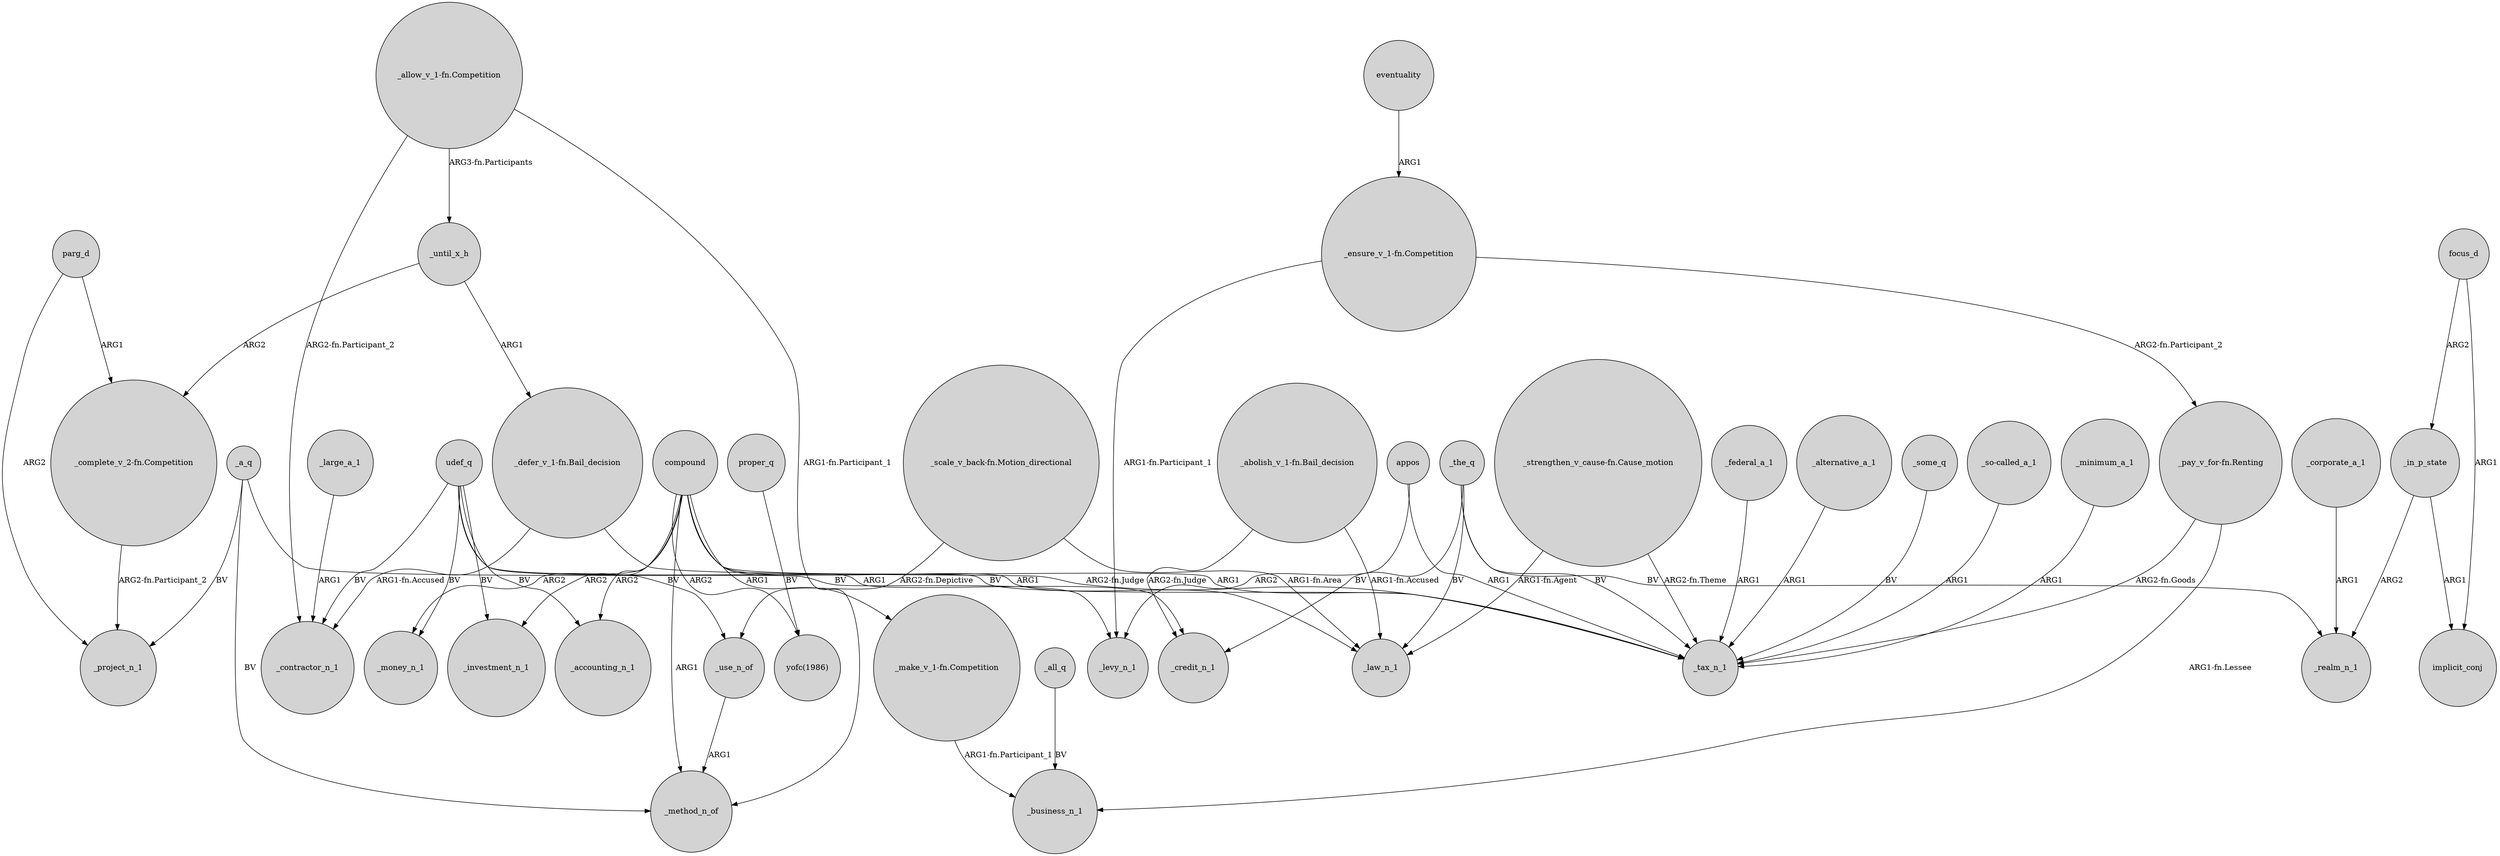 digraph {
	node [shape=circle style=filled]
	"_scale_v_back-fn.Motion_directional" -> _use_n_of [label="ARG2-fn.Depictive"]
	focus_d -> _in_p_state [label=ARG2]
	_in_p_state -> implicit_conj [label=ARG1]
	_a_q -> _project_n_1 [label=BV]
	proper_q -> "yofc(1986)" [label=BV]
	"_strengthen_v_cause-fn.Cause_motion" -> _law_n_1 [label="ARG1-fn.Agent"]
	appos -> _levy_n_1 [label=ARG2]
	compound -> _investment_n_1 [label=ARG2]
	"_pay_v_for-fn.Renting" -> _business_n_1 [label="ARG1-fn.Lessee"]
	"_make_v_1-fn.Competition" -> _business_n_1 [label="ARG1-fn.Participant_1"]
	udef_q -> _tax_n_1 [label=BV]
	_all_q -> _business_n_1 [label=BV]
	"_complete_v_2-fn.Competition" -> _project_n_1 [label="ARG2-fn.Participant_2"]
	_large_a_1 -> _contractor_n_1 [label=ARG1]
	_federal_a_1 -> _tax_n_1 [label=ARG1]
	compound -> "_make_v_1-fn.Competition" [label=ARG1]
	_the_q -> _credit_n_1 [label=BV]
	udef_q -> _contractor_n_1 [label=BV]
	_alternative_a_1 -> _tax_n_1 [label=ARG1]
	_some_q -> _tax_n_1 [label=BV]
	_until_x_h -> "_defer_v_1-fn.Bail_decision" [label=ARG1]
	_the_q -> _law_n_1 [label=BV]
	_use_n_of -> _method_n_of [label=ARG1]
	"_strengthen_v_cause-fn.Cause_motion" -> _tax_n_1 [label="ARG2-fn.Theme"]
	"_abolish_v_1-fn.Bail_decision" -> _law_n_1 [label="ARG1-fn.Accused"]
	_a_q -> _levy_n_1 [label=BV]
	_in_p_state -> _realm_n_1 [label=ARG2]
	"_defer_v_1-fn.Bail_decision" -> _tax_n_1 [label="ARG2-fn.Judge"]
	"_so-called_a_1" -> _tax_n_1 [label=ARG1]
	udef_q -> _money_n_1 [label=BV]
	_a_q -> _method_n_of [label=BV]
	compound -> _credit_n_1 [label=ARG1]
	"_scale_v_back-fn.Motion_directional" -> _law_n_1 [label="ARG1-fn.Area"]
	"_ensure_v_1-fn.Competition" -> _levy_n_1 [label="ARG1-fn.Participant_1"]
	"_ensure_v_1-fn.Competition" -> "_pay_v_for-fn.Renting" [label="ARG2-fn.Participant_2"]
	compound -> _tax_n_1 [label=ARG1]
	"_allow_v_1-fn.Competition" -> _contractor_n_1 [label="ARG2-fn.Participant_2"]
	"_defer_v_1-fn.Bail_decision" -> _contractor_n_1 [label="ARG1-fn.Accused"]
	compound -> _method_n_of [label=ARG1]
	"_abolish_v_1-fn.Bail_decision" -> _credit_n_1 [label="ARG2-fn.Judge"]
	_the_q -> _realm_n_1 [label=BV]
	compound -> _money_n_1 [label=ARG2]
	focus_d -> implicit_conj [label=ARG1]
	"_pay_v_for-fn.Renting" -> _tax_n_1 [label="ARG2-fn.Goods"]
	udef_q -> _investment_n_1 [label=BV]
	"_allow_v_1-fn.Competition" -> _until_x_h [label="ARG3-fn.Participants"]
	_the_q -> _tax_n_1 [label=BV]
	parg_d -> _project_n_1 [label=ARG2]
	compound -> "yofc(1986)" [label=ARG2]
	"_allow_v_1-fn.Competition" -> _method_n_of [label="ARG1-fn.Participant_1"]
	udef_q -> _use_n_of [label=BV]
	compound -> _law_n_1 [label=ARG1]
	parg_d -> "_complete_v_2-fn.Competition" [label=ARG1]
	compound -> _accounting_n_1 [label=ARG2]
	udef_q -> _accounting_n_1 [label=BV]
	eventuality -> "_ensure_v_1-fn.Competition" [label=ARG1]
	_until_x_h -> "_complete_v_2-fn.Competition" [label=ARG2]
	_corporate_a_1 -> _realm_n_1 [label=ARG1]
	appos -> _tax_n_1 [label=ARG1]
	_minimum_a_1 -> _tax_n_1 [label=ARG1]
}
